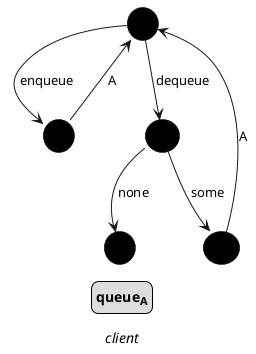 @startuml
skinparam card {
    BackgroundColor 0
    BorderThickness 0.5
    RoundCorner 100
    FontSize 20
}

skinparam legend {
    FontStyle bold
}

skinparam caption {
    FontStyle italic
}

card "+" as q1
card "×" as q2
card "&" as q3
card "⊸" as q4
card 1 as q5

q1 -d-> q2: enqueue
q1 -d-> q3: dequeue

q2 -u-> q1: A

q3 -d-> q4: some
q3 -d-> q5: none

q4 -u-> q1: A

legend queue<sub>A</sub>
caption client
@enduml